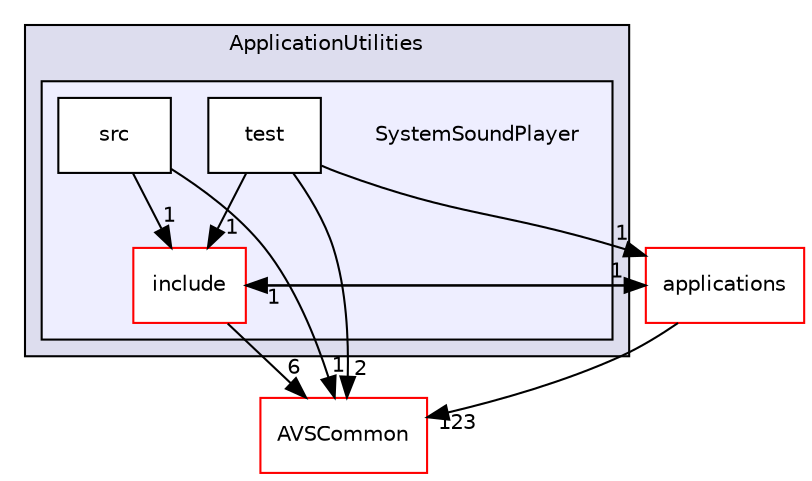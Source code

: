 digraph "/workplace/avs-device-sdk/ApplicationUtilities/SystemSoundPlayer" {
  compound=true
  node [ fontsize="10", fontname="Helvetica"];
  edge [ labelfontsize="10", labelfontname="Helvetica"];
  subgraph clusterdir_748b5abbb33df61eda67007924a1a0cb {
    graph [ bgcolor="#ddddee", pencolor="black", label="ApplicationUtilities" fontname="Helvetica", fontsize="10", URL="dir_748b5abbb33df61eda67007924a1a0cb.html"]
  subgraph clusterdir_fc8c20e5d71619da5d4e3293dc378e56 {
    graph [ bgcolor="#eeeeff", pencolor="black", label="" URL="dir_fc8c20e5d71619da5d4e3293dc378e56.html"];
    dir_fc8c20e5d71619da5d4e3293dc378e56 [shape=plaintext label="SystemSoundPlayer"];
    dir_d19411ffb58b9117a34e9aa8a9a1ec2a [shape=box label="include" color="red" fillcolor="white" style="filled" URL="dir_d19411ffb58b9117a34e9aa8a9a1ec2a.html"];
    dir_dd1ee0972fad84de17d5f0b291e6d09b [shape=box label="src" color="black" fillcolor="white" style="filled" URL="dir_dd1ee0972fad84de17d5f0b291e6d09b.html"];
    dir_e3db16bc8abcdc58730a006bac59921f [shape=box label="test" color="black" fillcolor="white" style="filled" URL="dir_e3db16bc8abcdc58730a006bac59921f.html"];
  }
  }
  dir_a6e4fee11f07c3b70486e88fe92cbbdc [shape=box label="applications" fillcolor="white" style="filled" color="red" URL="dir_a6e4fee11f07c3b70486e88fe92cbbdc.html"];
  dir_13e65effb2bde530b17b3d5eefcd0266 [shape=box label="AVSCommon" fillcolor="white" style="filled" color="red" URL="dir_13e65effb2bde530b17b3d5eefcd0266.html"];
  dir_a6e4fee11f07c3b70486e88fe92cbbdc->dir_d19411ffb58b9117a34e9aa8a9a1ec2a [headlabel="1", labeldistance=1.5 headhref="dir_000028_000139.html"];
  dir_a6e4fee11f07c3b70486e88fe92cbbdc->dir_13e65effb2bde530b17b3d5eefcd0266 [headlabel="123", labeldistance=1.5 headhref="dir_000028_000017.html"];
  dir_d19411ffb58b9117a34e9aa8a9a1ec2a->dir_a6e4fee11f07c3b70486e88fe92cbbdc [headlabel="1", labeldistance=1.5 headhref="dir_000139_000028.html"];
  dir_d19411ffb58b9117a34e9aa8a9a1ec2a->dir_13e65effb2bde530b17b3d5eefcd0266 [headlabel="6", labeldistance=1.5 headhref="dir_000139_000017.html"];
  dir_dd1ee0972fad84de17d5f0b291e6d09b->dir_d19411ffb58b9117a34e9aa8a9a1ec2a [headlabel="1", labeldistance=1.5 headhref="dir_000141_000139.html"];
  dir_dd1ee0972fad84de17d5f0b291e6d09b->dir_13e65effb2bde530b17b3d5eefcd0266 [headlabel="1", labeldistance=1.5 headhref="dir_000141_000017.html"];
  dir_e3db16bc8abcdc58730a006bac59921f->dir_a6e4fee11f07c3b70486e88fe92cbbdc [headlabel="1", labeldistance=1.5 headhref="dir_000142_000028.html"];
  dir_e3db16bc8abcdc58730a006bac59921f->dir_d19411ffb58b9117a34e9aa8a9a1ec2a [headlabel="1", labeldistance=1.5 headhref="dir_000142_000139.html"];
  dir_e3db16bc8abcdc58730a006bac59921f->dir_13e65effb2bde530b17b3d5eefcd0266 [headlabel="2", labeldistance=1.5 headhref="dir_000142_000017.html"];
}
